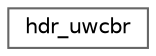 digraph "Graphical Class Hierarchy"
{
 // LATEX_PDF_SIZE
  bgcolor="transparent";
  edge [fontname=Helvetica,fontsize=10,labelfontname=Helvetica,labelfontsize=10];
  node [fontname=Helvetica,fontsize=10,shape=box,height=0.2,width=0.4];
  rankdir="LR";
  Node0 [id="Node000000",label="hdr_uwcbr",height=0.2,width=0.4,color="grey40", fillcolor="white", style="filled",URL="$structhdr__uwcbr.html",tooltip="hdr_uwcbr describes UWCBR packets."];
}
